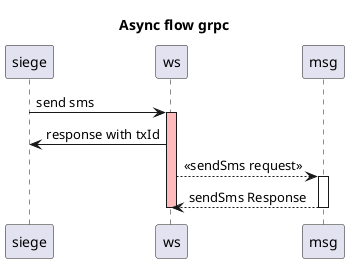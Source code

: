 @startuml
title "Async flow grpc"

siege -> ws: send sms
activate ws #FFBBBB

ws -> siege: response with txId
deactivate siege

ws --> msg: << sendSms request>>
activate msg

msg --> ws: sendSms Response
deactivate msg
deactivate ws

@enduml